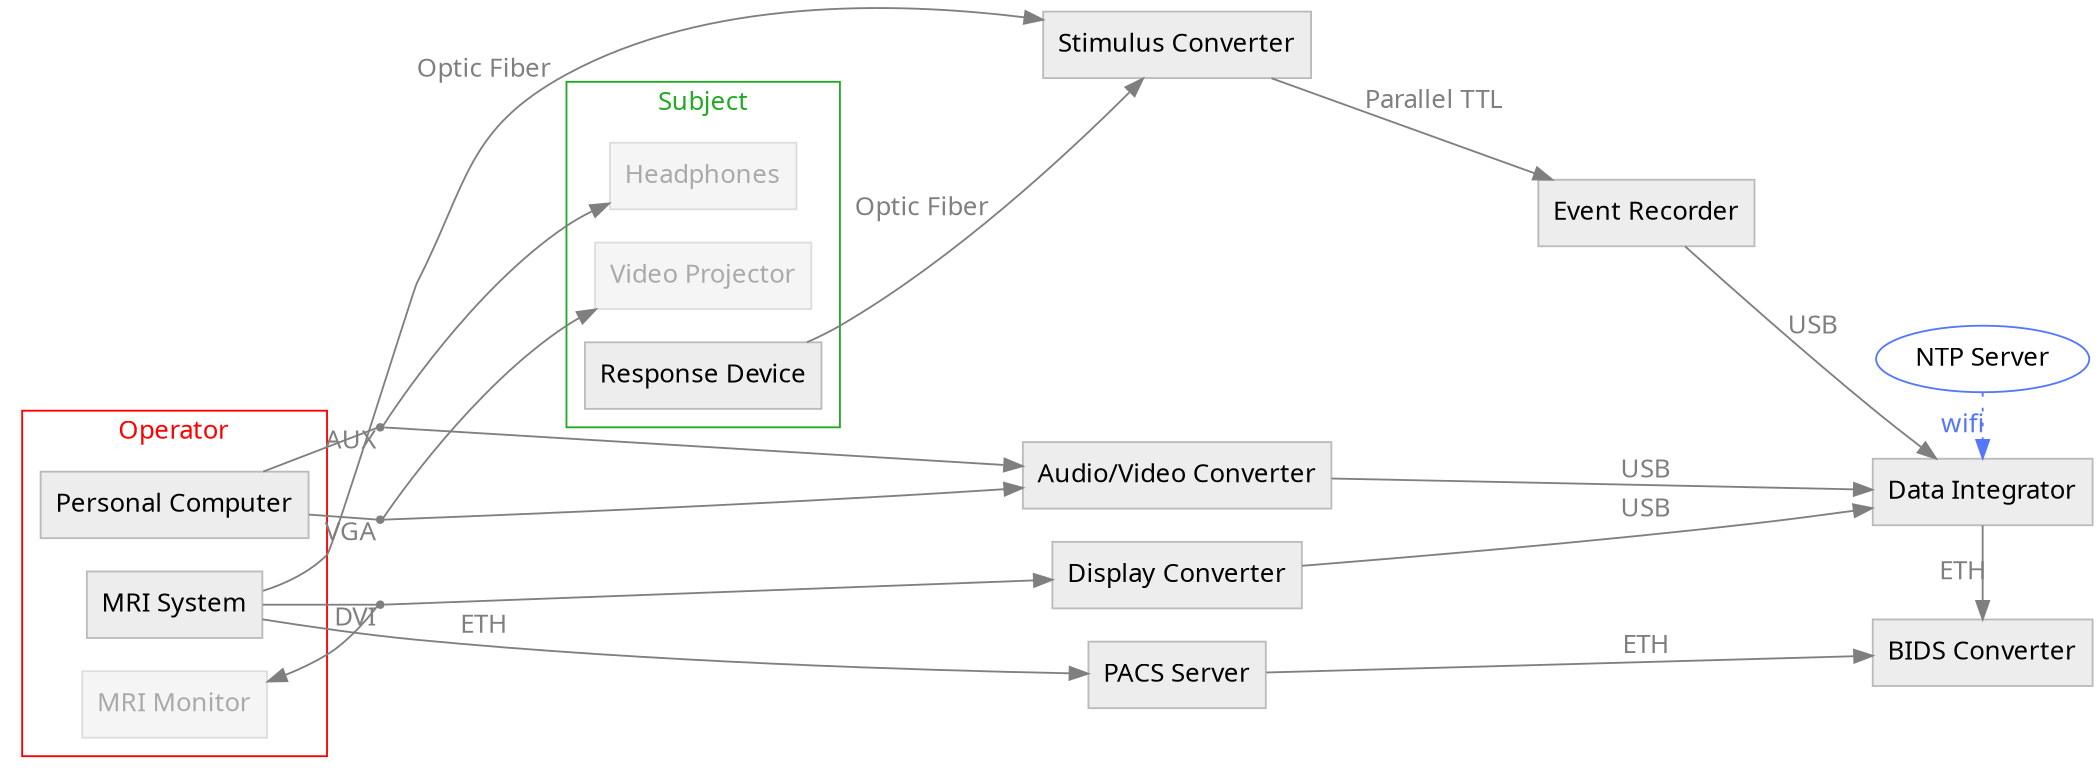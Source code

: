 digraph graphname {
    size="14,8";
    graph [fontname = "sans", margin=0, splines=spline];
    rankdir="LR";
    node [fontname = "sans", style=filled];
    edge [fontname = "sans", color=gray50];
    ntp[label="NTP Server", shape=ellipse, fillcolor=white, color="#5577FF"]
    vga[shape=point, color=gray50];
    aux[shape=point, color=gray50];
    aud[label="Audio/Video Converter", shape=box, color="#BBBBBB", fillcolor=grey93];
    dis[label="Display Converter", shape=box, color="#BBBBBB", fillcolor=grey93];
    eve[label="Event Recorder", shape=box, color="#BBBBBB", fillcolor=grey93];
    dat[label="Data Integrator", shape=box, color="#BBBBBB", fillcolor=grey93];
    pac[label="PACS Server", shape=box, color="#BBBBBB", fillcolor=grey93];
    bid[label="BIDS Converter", shape=box, color="#BBBBBB", fillcolor=grey93];
    sti[label="Stimulus Converter", shape=box, color="#BBBBBB", fillcolor=grey93];
    dvi[shape=point, color=gray50]
    subgraph cluster_operator {
        label="Operator";
        fontcolor=red;
        color=red;
        margin=10;

        per[label="Personal Computer", shape=box, color="#BBBBBB", fillcolor=grey93];
        mri[label="MRI System", shape=box, color="#BBBBBB", fillcolor=grey93];
        mrm[label="MRI Monitor", shape=box, color="#DDDDDD", fillcolor=grey96, fontcolor="#AAAAAA"];
    }

    subgraph cluster_subject {
        label="Subject";
        fontcolor="#22AA22";
        color="#22AA22";
        margin=10;

        vid[label="Video Projector", shape=box, color="#DDDDDD", fillcolor=grey96, fontcolor="#AAAAAA"];
        hea[label="Headphones", shape=box, color="#DDDDDD", fillcolor=grey96, fontcolor="#AAAAAA"];
        res[label="Response Device", shape=box, color="#BBBBBB", fillcolor=grey93];
    }

    mri -> dvi[headlabel="DVI", color=gray50, fontcolor=gray50, arrowhead=none];
    per -> aux[headlabel="AUX",  color=gray50, fontcolor=gray50, arrowhead=none];
    per -> vga[headlabel="VGA", color=gray50, fontcolor=gray50, arrowhead=none];
    dvi -> mrm[constraint=false];
    vga -> vid;
    aux -> hea;
    mri -> sti[label="Optic Fiber", color=gray50, fontcolor=gray50, weight=3];
    res -> sti[label="Optic Fiber", color=gray50, fontcolor=gray50];
    sti -> eve[label="Parallel TTL", color=gray50, fontcolor=gray50];
    eve -> dat[label="USB", color=gray50, fontcolor=gray50];
    dvi -> dis;
    vga -> aud;
    aux -> aud;
    mri -> pac[label="ETH", color=gray50, fontcolor=gray50, weight=3];
    pac -> bid[label="ETH", color=gray50, fontcolor=gray50];
    dat -> bid[label="ETH", color=gray50, fontcolor=gray50];
    dis -> dat[label="USB", color=gray50, fontcolor=gray50];
    ntp -> dat[style=dotted, label="wifi", color="#5577FF", fontcolor="#5577FF"];
    aud -> dat[label="USB", color=gray50, fontcolor=gray50];
    //{ rank=same; op1; op2; }
    { rank=same; aud; sti; dis; pac; }
    //{ rank=same; aud; sti; dis; pac; hea; vid; res}
    //{ rank=same; mri; pac; }
    { rank=same; ntp; dat; bid; }
    //{ rank=same; dvi; aux; vga; }
    //{ rank=same; per; mri; mrm; vid; hea; res; }
    //{ rank=same; cluster_subject; cluster_operator; }
}
